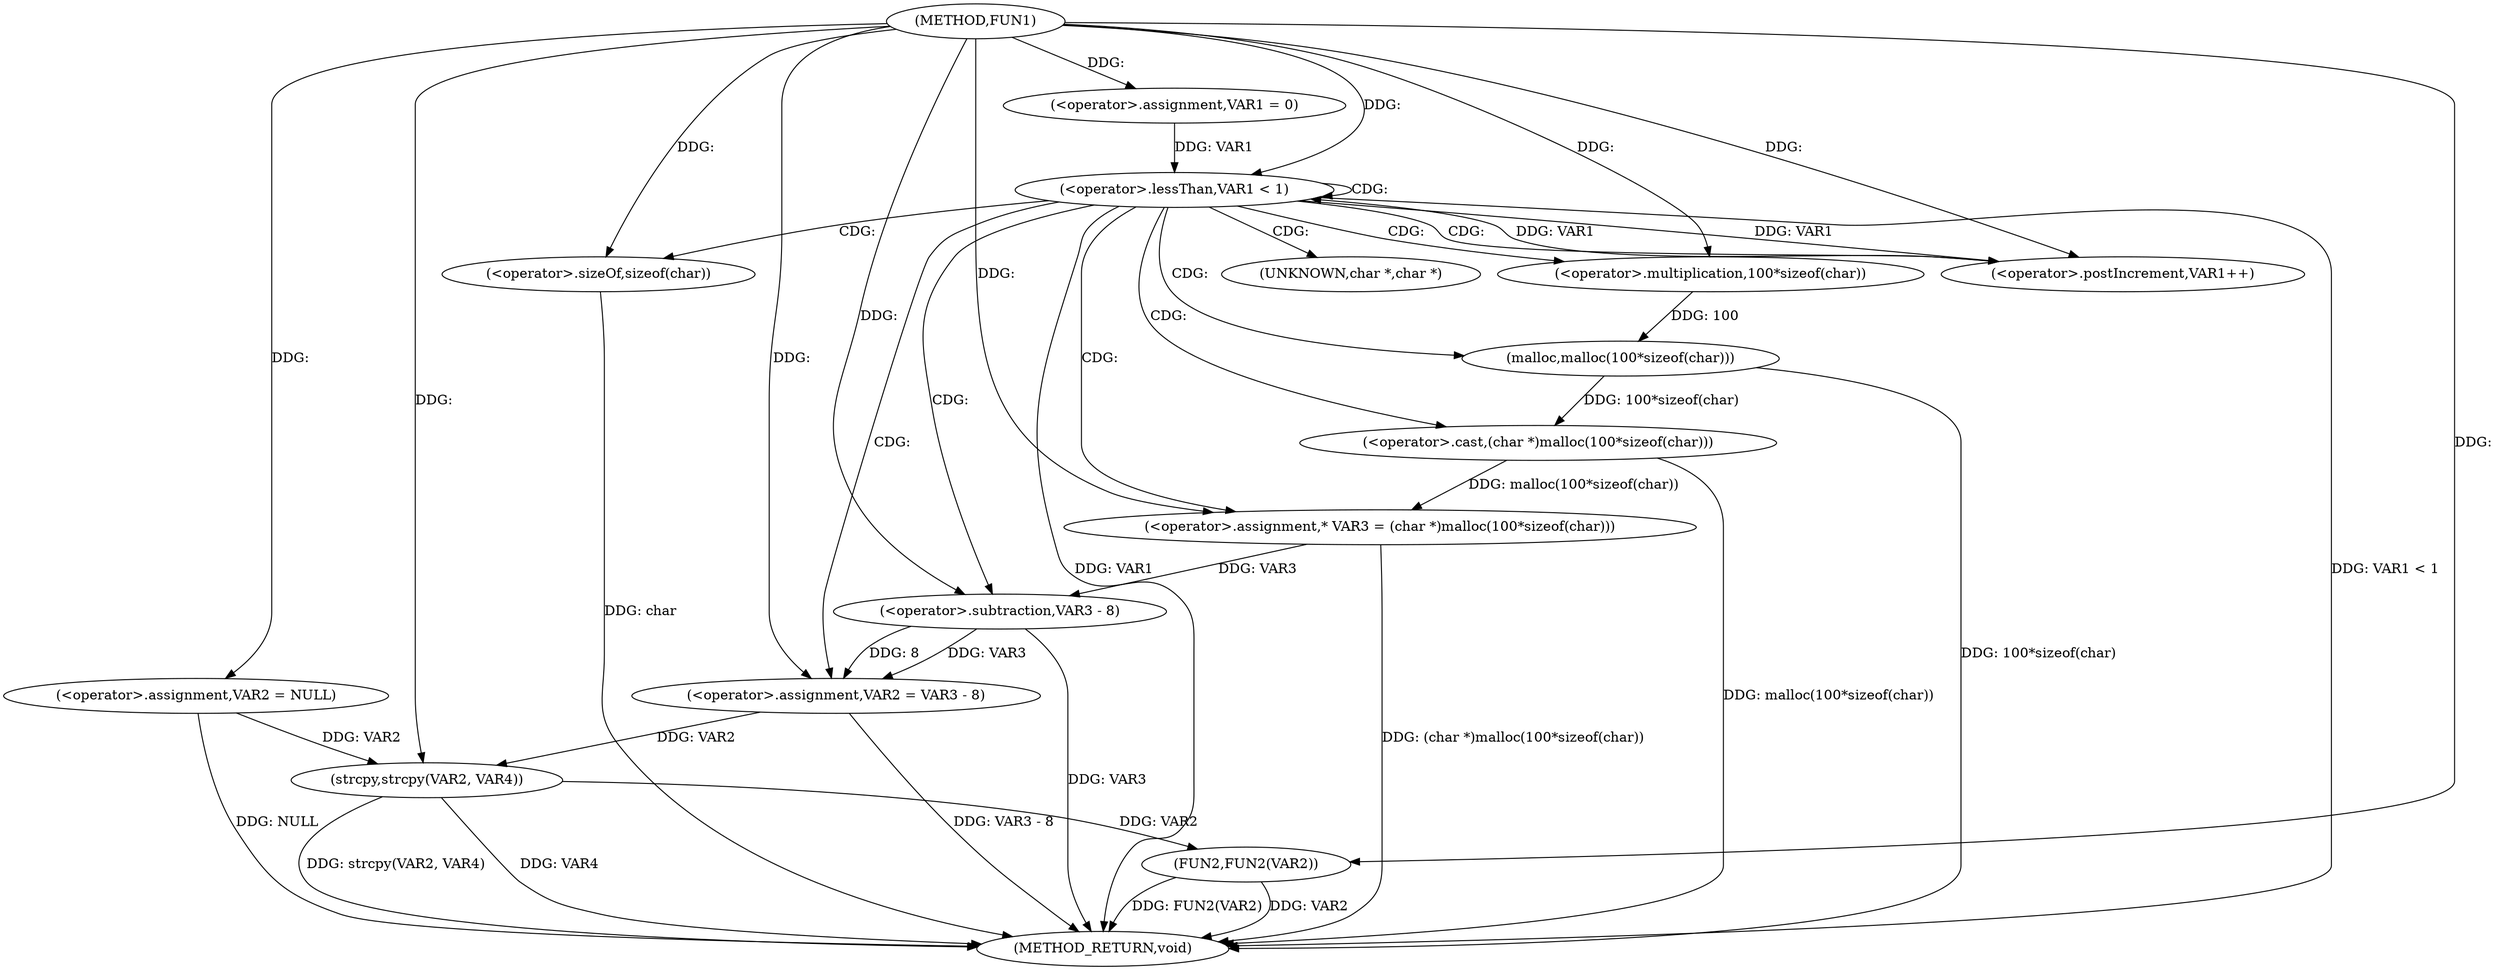 digraph FUN1 {  
"1000100" [label = "(METHOD,FUN1)" ]
"1000140" [label = "(METHOD_RETURN,void)" ]
"1000104" [label = "(<operator>.assignment,VAR2 = NULL)" ]
"1000108" [label = "(<operator>.assignment,VAR1 = 0)" ]
"1000111" [label = "(<operator>.lessThan,VAR1 < 1)" ]
"1000114" [label = "(<operator>.postIncrement,VAR1++)" ]
"1000119" [label = "(<operator>.assignment,* VAR3 = (char *)malloc(100*sizeof(char)))" ]
"1000121" [label = "(<operator>.cast,(char *)malloc(100*sizeof(char)))" ]
"1000123" [label = "(malloc,malloc(100*sizeof(char)))" ]
"1000124" [label = "(<operator>.multiplication,100*sizeof(char))" ]
"1000126" [label = "(<operator>.sizeOf,sizeof(char))" ]
"1000128" [label = "(<operator>.assignment,VAR2 = VAR3 - 8)" ]
"1000130" [label = "(<operator>.subtraction,VAR3 - 8)" ]
"1000135" [label = "(strcpy,strcpy(VAR2, VAR4))" ]
"1000138" [label = "(FUN2,FUN2(VAR2))" ]
"1000122" [label = "(UNKNOWN,char *,char *)" ]
  "1000119" -> "1000140"  [ label = "DDG: (char *)malloc(100*sizeof(char))"] 
  "1000126" -> "1000140"  [ label = "DDG: char"] 
  "1000111" -> "1000140"  [ label = "DDG: VAR1"] 
  "1000135" -> "1000140"  [ label = "DDG: strcpy(VAR2, VAR4)"] 
  "1000111" -> "1000140"  [ label = "DDG: VAR1 < 1"] 
  "1000128" -> "1000140"  [ label = "DDG: VAR3 - 8"] 
  "1000121" -> "1000140"  [ label = "DDG: malloc(100*sizeof(char))"] 
  "1000138" -> "1000140"  [ label = "DDG: VAR2"] 
  "1000138" -> "1000140"  [ label = "DDG: FUN2(VAR2)"] 
  "1000135" -> "1000140"  [ label = "DDG: VAR4"] 
  "1000104" -> "1000140"  [ label = "DDG: NULL"] 
  "1000130" -> "1000140"  [ label = "DDG: VAR3"] 
  "1000123" -> "1000140"  [ label = "DDG: 100*sizeof(char)"] 
  "1000100" -> "1000104"  [ label = "DDG: "] 
  "1000100" -> "1000108"  [ label = "DDG: "] 
  "1000114" -> "1000111"  [ label = "DDG: VAR1"] 
  "1000108" -> "1000111"  [ label = "DDG: VAR1"] 
  "1000100" -> "1000111"  [ label = "DDG: "] 
  "1000111" -> "1000114"  [ label = "DDG: VAR1"] 
  "1000100" -> "1000114"  [ label = "DDG: "] 
  "1000121" -> "1000119"  [ label = "DDG: malloc(100*sizeof(char))"] 
  "1000100" -> "1000119"  [ label = "DDG: "] 
  "1000123" -> "1000121"  [ label = "DDG: 100*sizeof(char)"] 
  "1000124" -> "1000123"  [ label = "DDG: 100"] 
  "1000100" -> "1000124"  [ label = "DDG: "] 
  "1000100" -> "1000126"  [ label = "DDG: "] 
  "1000130" -> "1000128"  [ label = "DDG: VAR3"] 
  "1000130" -> "1000128"  [ label = "DDG: 8"] 
  "1000100" -> "1000128"  [ label = "DDG: "] 
  "1000119" -> "1000130"  [ label = "DDG: VAR3"] 
  "1000100" -> "1000130"  [ label = "DDG: "] 
  "1000104" -> "1000135"  [ label = "DDG: VAR2"] 
  "1000128" -> "1000135"  [ label = "DDG: VAR2"] 
  "1000100" -> "1000135"  [ label = "DDG: "] 
  "1000135" -> "1000138"  [ label = "DDG: VAR2"] 
  "1000100" -> "1000138"  [ label = "DDG: "] 
  "1000111" -> "1000128"  [ label = "CDG: "] 
  "1000111" -> "1000121"  [ label = "CDG: "] 
  "1000111" -> "1000123"  [ label = "CDG: "] 
  "1000111" -> "1000124"  [ label = "CDG: "] 
  "1000111" -> "1000119"  [ label = "CDG: "] 
  "1000111" -> "1000130"  [ label = "CDG: "] 
  "1000111" -> "1000114"  [ label = "CDG: "] 
  "1000111" -> "1000111"  [ label = "CDG: "] 
  "1000111" -> "1000122"  [ label = "CDG: "] 
  "1000111" -> "1000126"  [ label = "CDG: "] 
}
